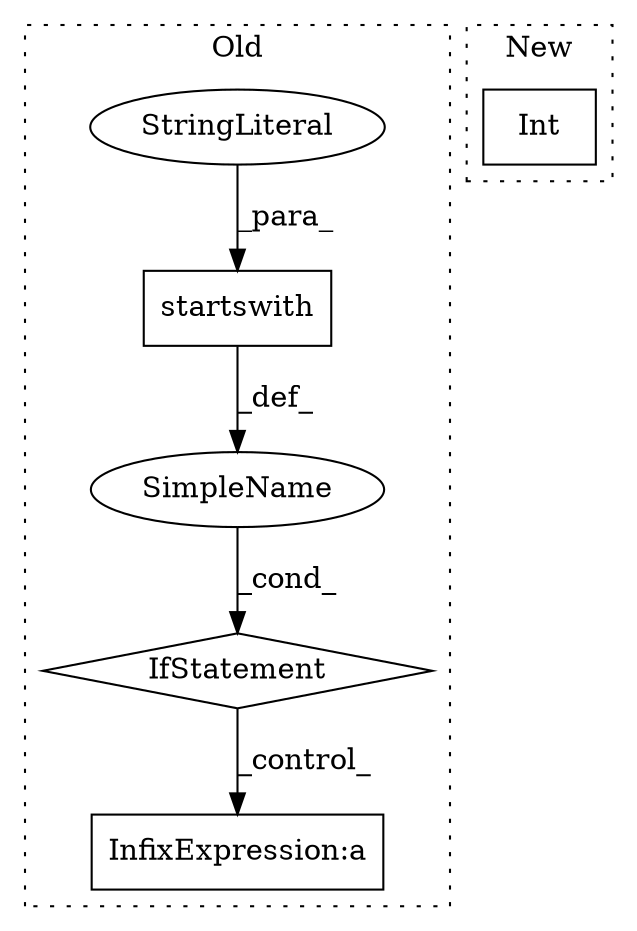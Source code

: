 digraph G {
subgraph cluster0 {
1 [label="startswith" a="32" s="834,851" l="11,1" shape="box"];
3 [label="IfStatement" a="25" s="825,852" l="4,2" shape="diamond"];
4 [label="StringLiteral" a="45" s="845" l="6" shape="ellipse"];
5 [label="InfixExpression:a" a="27" s="1010" l="3" shape="box"];
6 [label="SimpleName" a="42" s="" l="" shape="ellipse"];
label = "Old";
style="dotted";
}
subgraph cluster1 {
2 [label="Int" a="32" s="611,643" l="4,1" shape="box"];
label = "New";
style="dotted";
}
1 -> 6 [label="_def_"];
3 -> 5 [label="_control_"];
4 -> 1 [label="_para_"];
6 -> 3 [label="_cond_"];
}